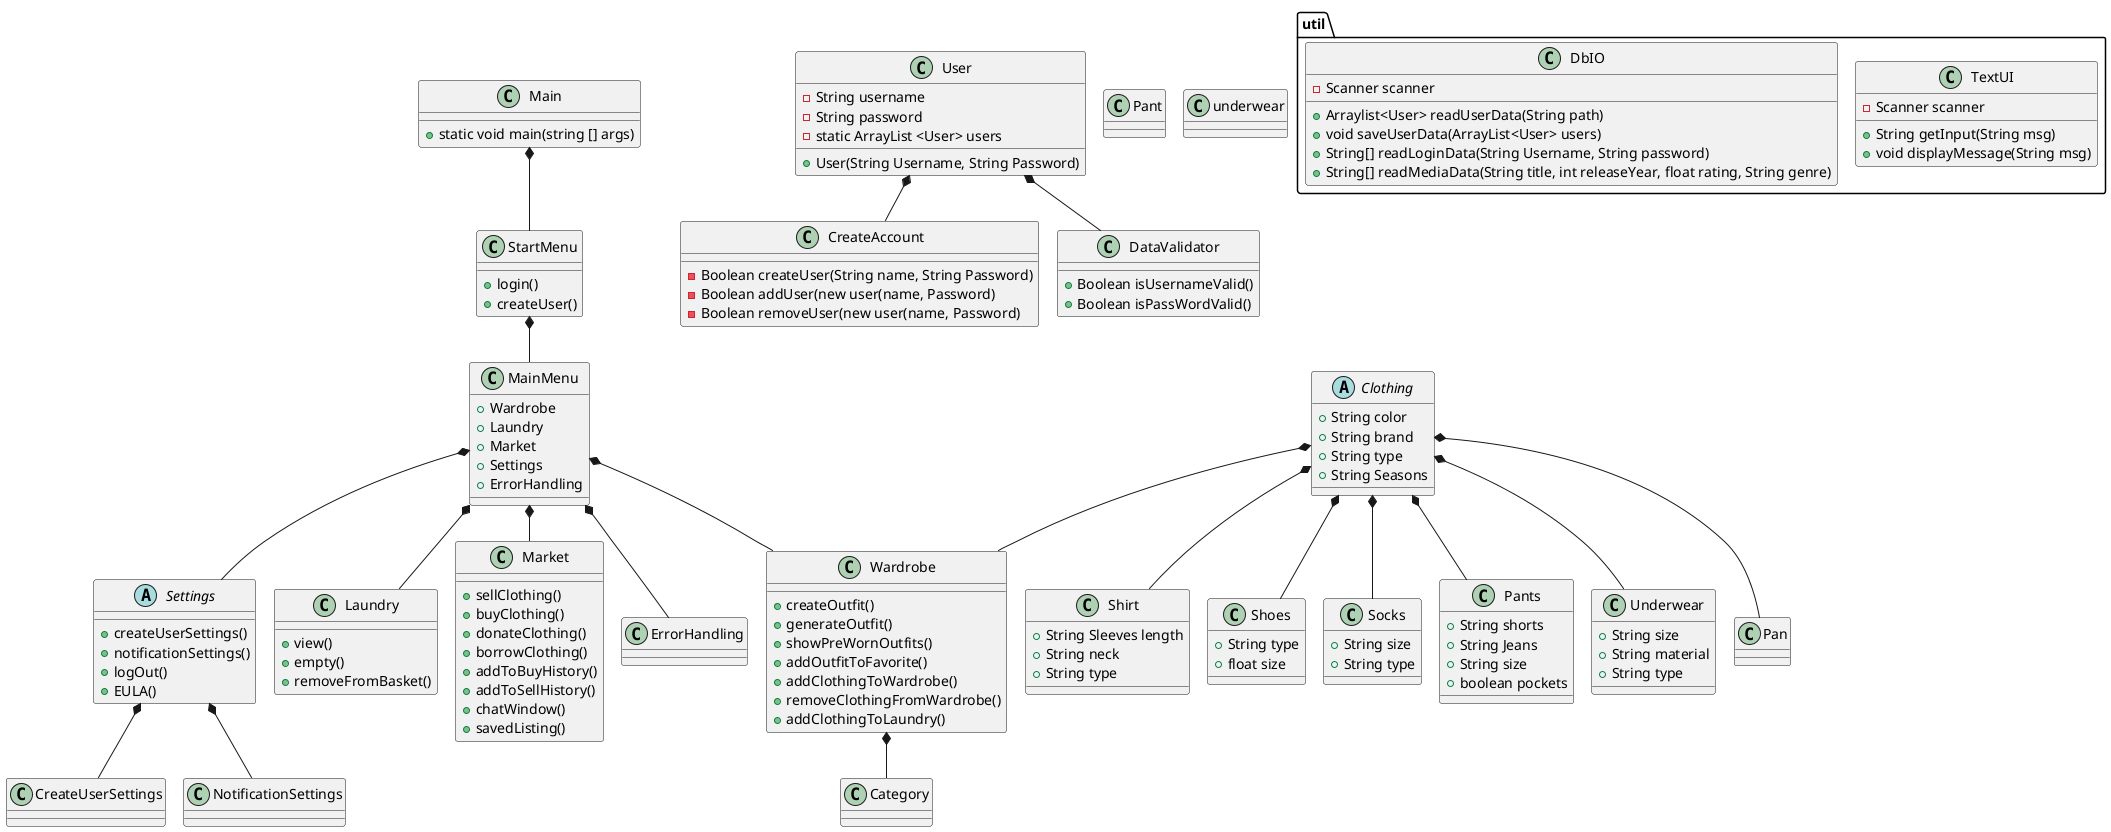 @startuml
'Domænemodellen giver nye entity klasser
'Pakker, model og util
!pragma layout smetana

class Main
class StartMenu
class MainMenu

class CreateAccount
class User
class DataValidator

Abstract Settings

class Laundry
class Market
class Wardrobe
class ErrorHandling
class Category

class CreateUserSettings
class NotificationSettings

Abstract Clothing
class Pant
class Shirt
class Shoes
class Socks
class underwear

package "util"{
       class TextUI
       class DbIO
       }
Main *-- StartMenu
StartMenu *-- MainMenu
MainMenu *-- Settings
MainMenu *-- Laundry
MainMenu *-- Market
MainMenu *-- Wardrobe
MainMenu *-- ErrorHandling
Wardrobe *-- Category

User *-- DataValidator
User *-- CreateAccount
Settings *-- CreateUserSettings
Settings *-- NotificationSettings
Clothing *-- Wardrobe
Clothing *-- Shoes
Clothing *-- Shirt
Clothing *-- Pants
Clothing *-- Socks
Clothing *-- Underwear
Clothing *-- Pan

StartMenu : + login()
StartMenu : + createUser()

MainMenu : + Wardrobe
MainMenu : + Laundry
MainMenu : + Market
MainMenu : + Settings
MainMenu : + ErrorHandling

Clothing : + String color
Clothing : + String brand
Clothing : + String type
Clothing : + String Seasons

Shoes : + String type
Shoes : + float size

Shirt : + String Sleeves length
Shirt : + String neck
Shirt : + String type

Pants : + String shorts
Pants : + String Jeans
Pants : + String size
Pants : + boolean pockets

Socks : + String size
Socks : + String type

Underwear : + String size
Underwear : + String material
Underwear : + String type

Market : + sellClothing()
Market : + buyClothing()
Market : + donateClothing()
Market : + borrowClothing()
Market : + addToBuyHistory()
Market : + addToSellHistory()
Market : + chatWindow()
Market : + savedListing()

Wardrobe : + createOutfit()
Wardrobe : + generateOutfit()
Wardrobe : + showPreWornOutfits()
Wardrobe : + addOutfitToFavorite()
Wardrobe : + addClothingToWardrobe()
Wardrobe : + removeClothingFromWardrobe()
Wardrobe : + addClothingToLaundry()

Settings : + createUserSettings()
Settings : + notificationSettings()
Settings : + logOut()
Settings : + EULA()

Laundry : + view()
Laundry : + empty()
Laundry : + removeFromBasket()


Main : + static void main(string [] args)

User : - String username
User : - String password
User : - static ArrayList <User> users
'---_new-----
User : + User(String Username, String Password)
'-----------

'---_new-----
DataValidator : + Boolean isUsernameValid()
DataValidator : + Boolean isPassWordValid()
'-----------

CreateAccount : - Boolean createUser(String name, String Password)
CreateAccount : - Boolean addUser(new user(name, Password)
CreateAccount : - Boolean removeUser(new user(name, Password)


DbIO : - Scanner scanner

'---_new-----
DbIO : + Arraylist<User> readUserData(String path)
DbIO : + void saveUserData(ArrayList<User> users)
DbIO : + String[] readLoginData(String Username, String password)
DbIO : + String[] readMediaData(String title, int releaseYear, float rating, String genre)
'-----------

TextUI : + String getInput(String msg)
TextUI : - Scanner scanner
TextUI : + void displayMessage(String msg)

@enduml